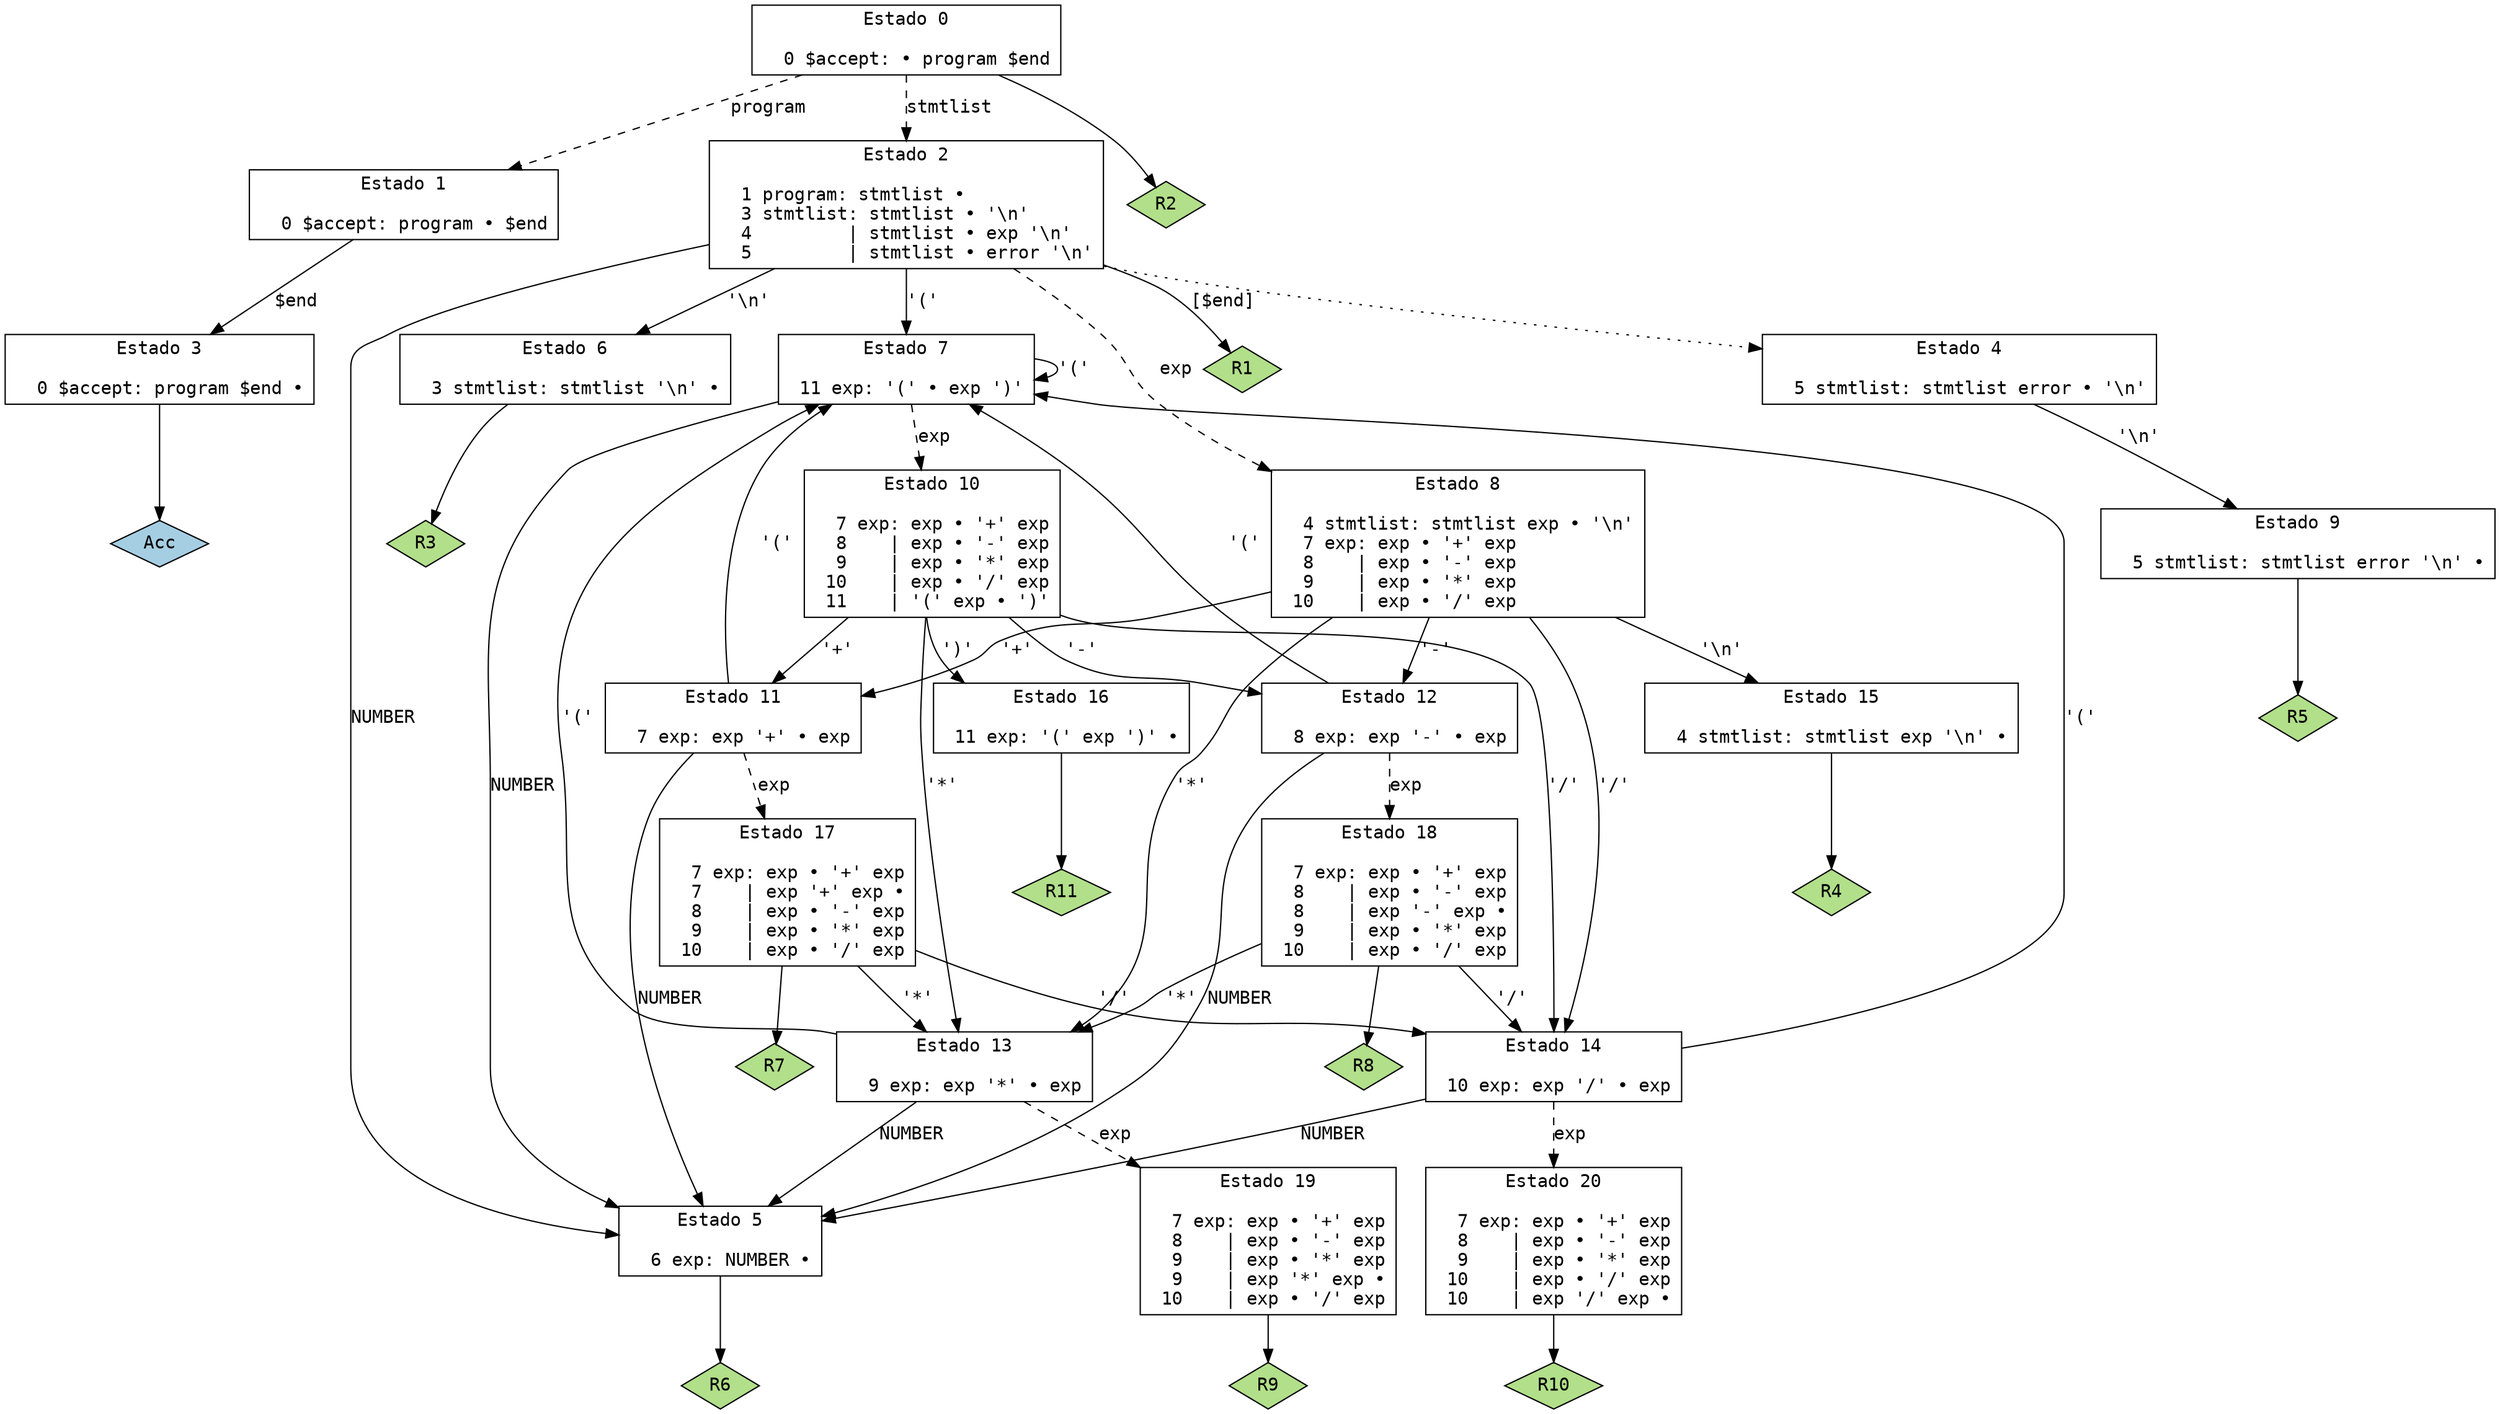 // Generado por GNU Bison 3.8.2.
// Informe de errores a <bug-bison@gnu.org>.
// Página web: <https://www.gnu.org/software/bison/>.

digraph "interpreter.y"
{
  node [fontname = courier, shape = box, colorscheme = paired6]
  edge [fontname = courier]

  0 [label="Estado 0\n\l  0 $accept: • program $end\l"]
  0 -> 1 [style=dashed label="program"]
  0 -> 2 [style=dashed label="stmtlist"]
  0 -> "0R2" [style=solid]
 "0R2" [label="R2", fillcolor=3, shape=diamond, style=filled]
  1 [label="Estado 1\n\l  0 $accept: program • $end\l"]
  1 -> 3 [style=solid label="$end"]
  2 [label="Estado 2\n\l  1 program: stmtlist •\l  3 stmtlist: stmtlist • '\\n'\l  4         | stmtlist • exp '\\n'\l  5         | stmtlist • error '\\n'\l"]
  2 -> 4 [style=dotted]
  2 -> 5 [style=solid label="NUMBER"]
  2 -> 6 [style=solid label="'\\n'"]
  2 -> 7 [style=solid label="'('"]
  2 -> 8 [style=dashed label="exp"]
  2 -> "2R1" [label="[$end]", style=solid]
 "2R1" [label="R1", fillcolor=3, shape=diamond, style=filled]
  3 [label="Estado 3\n\l  0 $accept: program $end •\l"]
  3 -> "3R0" [style=solid]
 "3R0" [label="Acc", fillcolor=1, shape=diamond, style=filled]
  4 [label="Estado 4\n\l  5 stmtlist: stmtlist error • '\\n'\l"]
  4 -> 9 [style=solid label="'\\n'"]
  5 [label="Estado 5\n\l  6 exp: NUMBER •\l"]
  5 -> "5R6" [style=solid]
 "5R6" [label="R6", fillcolor=3, shape=diamond, style=filled]
  6 [label="Estado 6\n\l  3 stmtlist: stmtlist '\\n' •\l"]
  6 -> "6R3" [style=solid]
 "6R3" [label="R3", fillcolor=3, shape=diamond, style=filled]
  7 [label="Estado 7\n\l 11 exp: '(' • exp ')'\l"]
  7 -> 5 [style=solid label="NUMBER"]
  7 -> 7 [style=solid label="'('"]
  7 -> 10 [style=dashed label="exp"]
  8 [label="Estado 8\n\l  4 stmtlist: stmtlist exp • '\\n'\l  7 exp: exp • '+' exp\l  8    | exp • '-' exp\l  9    | exp • '*' exp\l 10    | exp • '/' exp\l"]
  8 -> 11 [style=solid label="'+'"]
  8 -> 12 [style=solid label="'-'"]
  8 -> 13 [style=solid label="'*'"]
  8 -> 14 [style=solid label="'/'"]
  8 -> 15 [style=solid label="'\\n'"]
  9 [label="Estado 9\n\l  5 stmtlist: stmtlist error '\\n' •\l"]
  9 -> "9R5" [style=solid]
 "9R5" [label="R5", fillcolor=3, shape=diamond, style=filled]
  10 [label="Estado 10\n\l  7 exp: exp • '+' exp\l  8    | exp • '-' exp\l  9    | exp • '*' exp\l 10    | exp • '/' exp\l 11    | '(' exp • ')'\l"]
  10 -> 11 [style=solid label="'+'"]
  10 -> 12 [style=solid label="'-'"]
  10 -> 13 [style=solid label="'*'"]
  10 -> 14 [style=solid label="'/'"]
  10 -> 16 [style=solid label="')'"]
  11 [label="Estado 11\n\l  7 exp: exp '+' • exp\l"]
  11 -> 5 [style=solid label="NUMBER"]
  11 -> 7 [style=solid label="'('"]
  11 -> 17 [style=dashed label="exp"]
  12 [label="Estado 12\n\l  8 exp: exp '-' • exp\l"]
  12 -> 5 [style=solid label="NUMBER"]
  12 -> 7 [style=solid label="'('"]
  12 -> 18 [style=dashed label="exp"]
  13 [label="Estado 13\n\l  9 exp: exp '*' • exp\l"]
  13 -> 5 [style=solid label="NUMBER"]
  13 -> 7 [style=solid label="'('"]
  13 -> 19 [style=dashed label="exp"]
  14 [label="Estado 14\n\l 10 exp: exp '/' • exp\l"]
  14 -> 5 [style=solid label="NUMBER"]
  14 -> 7 [style=solid label="'('"]
  14 -> 20 [style=dashed label="exp"]
  15 [label="Estado 15\n\l  4 stmtlist: stmtlist exp '\\n' •\l"]
  15 -> "15R4" [style=solid]
 "15R4" [label="R4", fillcolor=3, shape=diamond, style=filled]
  16 [label="Estado 16\n\l 11 exp: '(' exp ')' •\l"]
  16 -> "16R11" [style=solid]
 "16R11" [label="R11", fillcolor=3, shape=diamond, style=filled]
  17 [label="Estado 17\n\l  7 exp: exp • '+' exp\l  7    | exp '+' exp •\l  8    | exp • '-' exp\l  9    | exp • '*' exp\l 10    | exp • '/' exp\l"]
  17 -> 13 [style=solid label="'*'"]
  17 -> 14 [style=solid label="'/'"]
  17 -> "17R7" [style=solid]
 "17R7" [label="R7", fillcolor=3, shape=diamond, style=filled]
  18 [label="Estado 18\n\l  7 exp: exp • '+' exp\l  8    | exp • '-' exp\l  8    | exp '-' exp •\l  9    | exp • '*' exp\l 10    | exp • '/' exp\l"]
  18 -> 13 [style=solid label="'*'"]
  18 -> 14 [style=solid label="'/'"]
  18 -> "18R8" [style=solid]
 "18R8" [label="R8", fillcolor=3, shape=diamond, style=filled]
  19 [label="Estado 19\n\l  7 exp: exp • '+' exp\l  8    | exp • '-' exp\l  9    | exp • '*' exp\l  9    | exp '*' exp •\l 10    | exp • '/' exp\l"]
  19 -> "19R9" [style=solid]
 "19R9" [label="R9", fillcolor=3, shape=diamond, style=filled]
  20 [label="Estado 20\n\l  7 exp: exp • '+' exp\l  8    | exp • '-' exp\l  9    | exp • '*' exp\l 10    | exp • '/' exp\l 10    | exp '/' exp •\l"]
  20 -> "20R10" [style=solid]
 "20R10" [label="R10", fillcolor=3, shape=diamond, style=filled]
}
